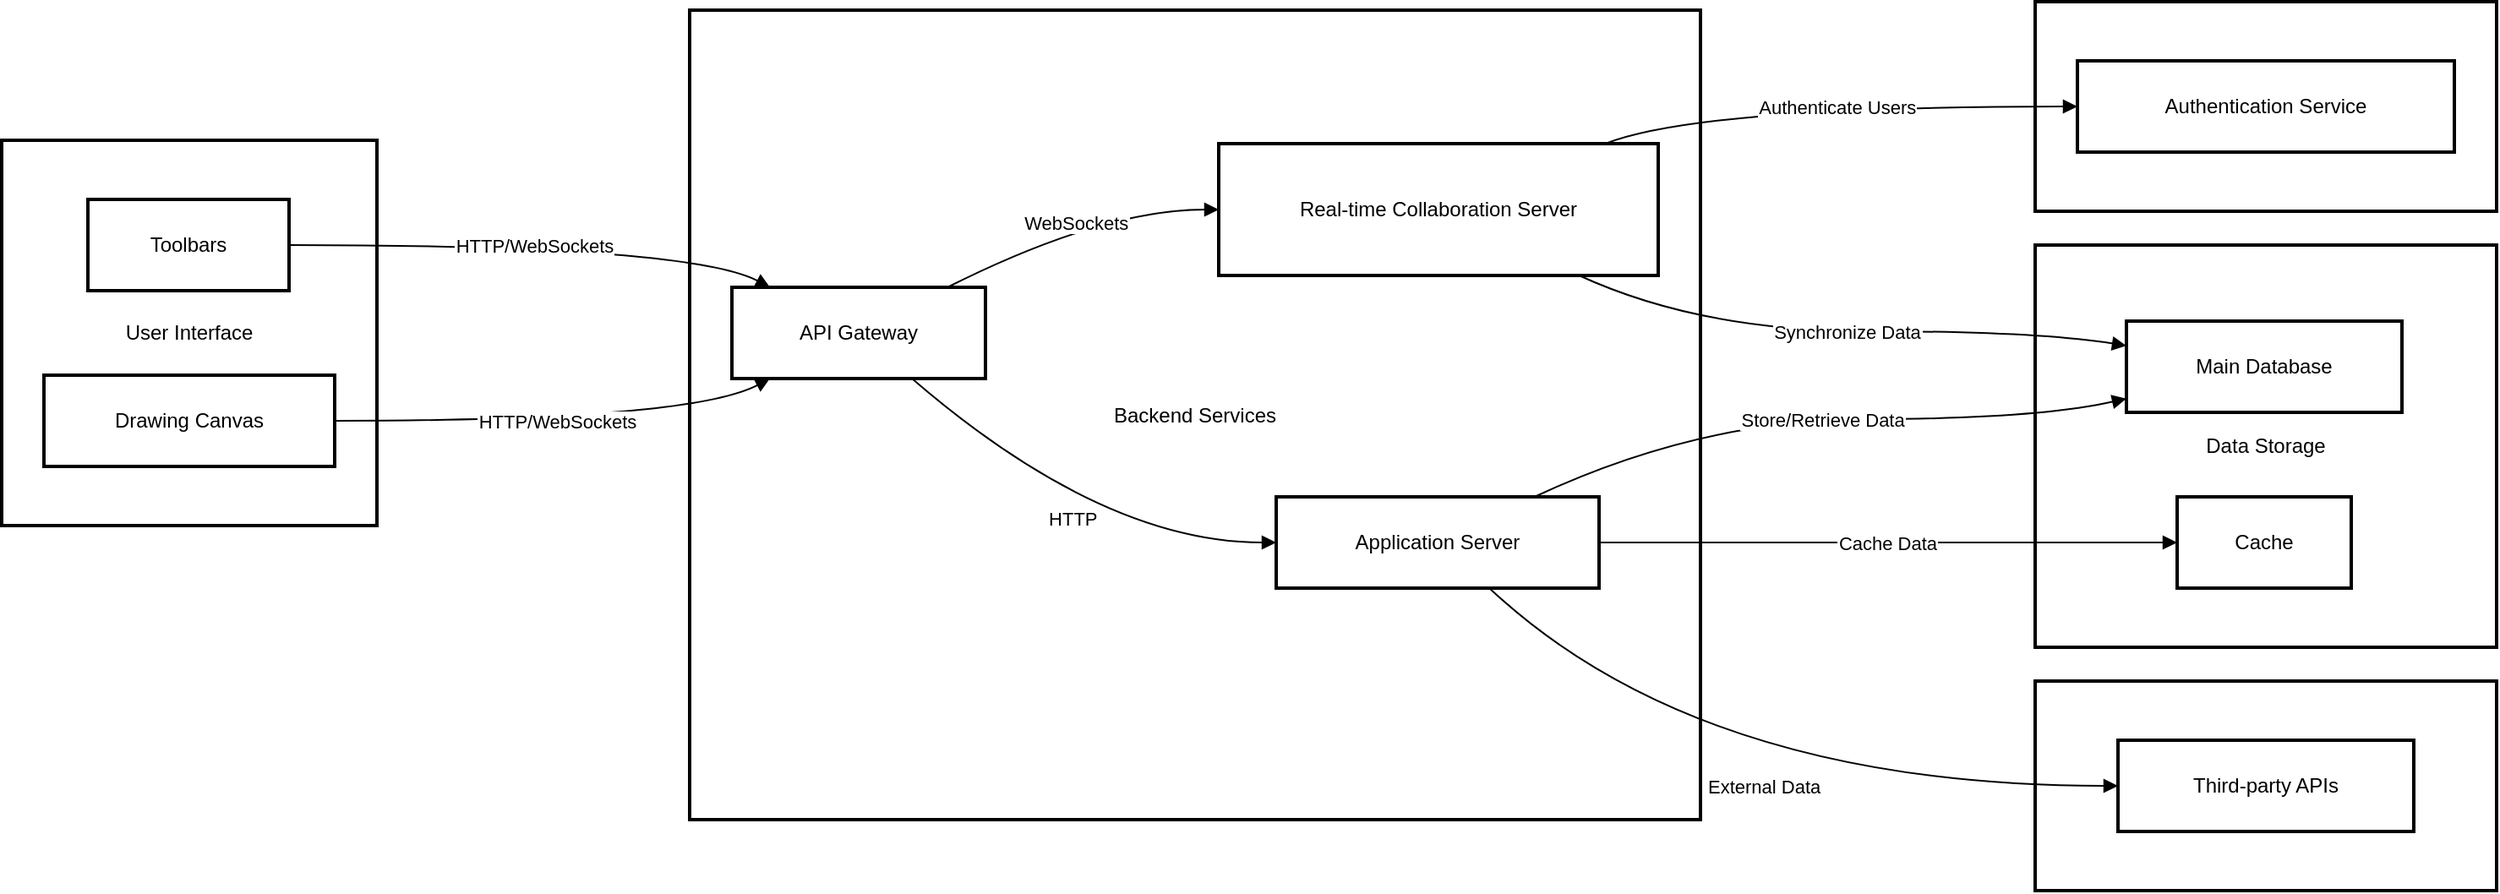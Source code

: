 <mxfile version="26.0.6">
  <diagram name="Page-1" id="VVcZoympUiWmIFmxc-V6">
    <mxGraphModel dx="1968" dy="1250" grid="1" gridSize="10" guides="1" tooltips="1" connect="1" arrows="1" fold="1" page="1" pageScale="1" pageWidth="850" pageHeight="1100" math="0" shadow="0">
      <root>
        <mxCell id="0" />
        <mxCell id="1" parent="0" />
        <mxCell id="9ULX9tjbyQxFi72w18bL-1" value="External Integrations" style="whiteSpace=wrap;strokeWidth=2;" vertex="1" parent="1">
          <mxGeometry x="1273" y="592" width="273" height="124" as="geometry" />
        </mxCell>
        <mxCell id="9ULX9tjbyQxFi72w18bL-2" value="Data Storage" style="whiteSpace=wrap;strokeWidth=2;" vertex="1" parent="1">
          <mxGeometry x="1273" y="334" width="273" height="238" as="geometry" />
        </mxCell>
        <mxCell id="9ULX9tjbyQxFi72w18bL-3" value="Security" style="whiteSpace=wrap;strokeWidth=2;" vertex="1" parent="1">
          <mxGeometry x="1273" y="190" width="273" height="124" as="geometry" />
        </mxCell>
        <mxCell id="9ULX9tjbyQxFi72w18bL-4" value="Backend Services" style="whiteSpace=wrap;strokeWidth=2;" vertex="1" parent="1">
          <mxGeometry x="477" y="195" width="598" height="479" as="geometry" />
        </mxCell>
        <mxCell id="9ULX9tjbyQxFi72w18bL-5" value="User Interface" style="whiteSpace=wrap;strokeWidth=2;" vertex="1" parent="1">
          <mxGeometry x="70" y="272" width="222" height="228" as="geometry" />
        </mxCell>
        <mxCell id="9ULX9tjbyQxFi72w18bL-6" value="Toolbars" style="whiteSpace=wrap;strokeWidth=2;" vertex="1" parent="1">
          <mxGeometry x="121" y="307" width="119" height="54" as="geometry" />
        </mxCell>
        <mxCell id="9ULX9tjbyQxFi72w18bL-7" value="Drawing Canvas" style="whiteSpace=wrap;strokeWidth=2;" vertex="1" parent="1">
          <mxGeometry x="95" y="411" width="172" height="54" as="geometry" />
        </mxCell>
        <mxCell id="9ULX9tjbyQxFi72w18bL-8" value="API Gateway" style="whiteSpace=wrap;strokeWidth=2;" vertex="1" parent="1">
          <mxGeometry x="502" y="359" width="150" height="54" as="geometry" />
        </mxCell>
        <mxCell id="9ULX9tjbyQxFi72w18bL-9" value="Real-time Collaboration Server" style="whiteSpace=wrap;strokeWidth=2;" vertex="1" parent="1">
          <mxGeometry x="790" y="274" width="260" height="78" as="geometry" />
        </mxCell>
        <mxCell id="9ULX9tjbyQxFi72w18bL-10" value="Application Server" style="whiteSpace=wrap;strokeWidth=2;" vertex="1" parent="1">
          <mxGeometry x="824" y="483" width="191" height="54" as="geometry" />
        </mxCell>
        <mxCell id="9ULX9tjbyQxFi72w18bL-11" value="Authentication Service" style="whiteSpace=wrap;strokeWidth=2;" vertex="1" parent="1">
          <mxGeometry x="1298" y="225" width="223" height="54" as="geometry" />
        </mxCell>
        <mxCell id="9ULX9tjbyQxFi72w18bL-12" value="Main Database" style="whiteSpace=wrap;strokeWidth=2;" vertex="1" parent="1">
          <mxGeometry x="1327" y="379" width="163" height="54" as="geometry" />
        </mxCell>
        <mxCell id="9ULX9tjbyQxFi72w18bL-13" value="Cache" style="whiteSpace=wrap;strokeWidth=2;" vertex="1" parent="1">
          <mxGeometry x="1357" y="483" width="103" height="54" as="geometry" />
        </mxCell>
        <mxCell id="9ULX9tjbyQxFi72w18bL-14" value="Third-party APIs" style="whiteSpace=wrap;strokeWidth=2;" vertex="1" parent="1">
          <mxGeometry x="1322" y="627" width="175" height="54" as="geometry" />
        </mxCell>
        <mxCell id="9ULX9tjbyQxFi72w18bL-15" value="HTTP/WebSockets" style="curved=1;startArrow=none;endArrow=block;exitX=1;exitY=0.5;entryX=0.15;entryY=0;rounded=0;" edge="1" parent="1" source="9ULX9tjbyQxFi72w18bL-6" target="9ULX9tjbyQxFi72w18bL-8">
          <mxGeometry relative="1" as="geometry">
            <Array as="points">
              <mxPoint x="477" y="334" />
            </Array>
          </mxGeometry>
        </mxCell>
        <mxCell id="9ULX9tjbyQxFi72w18bL-16" value="HTTP/WebSockets" style="curved=1;startArrow=none;endArrow=block;exitX=1;exitY=0.5;entryX=0.15;entryY=1;rounded=0;" edge="1" parent="1" source="9ULX9tjbyQxFi72w18bL-7" target="9ULX9tjbyQxFi72w18bL-8">
          <mxGeometry relative="1" as="geometry">
            <Array as="points">
              <mxPoint x="477" y="438" />
            </Array>
          </mxGeometry>
        </mxCell>
        <mxCell id="9ULX9tjbyQxFi72w18bL-17" value="WebSockets" style="curved=1;startArrow=none;endArrow=block;exitX=0.85;exitY=0;entryX=0;entryY=0.5;rounded=0;" edge="1" parent="1" source="9ULX9tjbyQxFi72w18bL-8" target="9ULX9tjbyQxFi72w18bL-9">
          <mxGeometry relative="1" as="geometry">
            <Array as="points">
              <mxPoint x="721" y="313" />
            </Array>
          </mxGeometry>
        </mxCell>
        <mxCell id="9ULX9tjbyQxFi72w18bL-18" value="HTTP" style="curved=1;startArrow=none;endArrow=block;exitX=0.71;exitY=1;entryX=0;entryY=0.5;rounded=0;" edge="1" parent="1" source="9ULX9tjbyQxFi72w18bL-8" target="9ULX9tjbyQxFi72w18bL-10">
          <mxGeometry relative="1" as="geometry">
            <Array as="points">
              <mxPoint x="721" y="510" />
            </Array>
          </mxGeometry>
        </mxCell>
        <mxCell id="9ULX9tjbyQxFi72w18bL-19" value="Authenticate Users" style="curved=1;startArrow=none;endArrow=block;exitX=0.88;exitY=0;entryX=0;entryY=0.5;rounded=0;" edge="1" parent="1" source="9ULX9tjbyQxFi72w18bL-9" target="9ULX9tjbyQxFi72w18bL-11">
          <mxGeometry relative="1" as="geometry">
            <Array as="points">
              <mxPoint x="1075" y="252" />
            </Array>
          </mxGeometry>
        </mxCell>
        <mxCell id="9ULX9tjbyQxFi72w18bL-20" value="Synchronize Data" style="curved=1;startArrow=none;endArrow=block;exitX=0.82;exitY=1;entryX=0;entryY=0.27;rounded=0;" edge="1" parent="1" source="9ULX9tjbyQxFi72w18bL-9" target="9ULX9tjbyQxFi72w18bL-12">
          <mxGeometry relative="1" as="geometry">
            <Array as="points">
              <mxPoint x="1075" y="385" />
              <mxPoint x="1273" y="385" />
            </Array>
          </mxGeometry>
        </mxCell>
        <mxCell id="9ULX9tjbyQxFi72w18bL-21" value="Store/Retrieve Data" style="curved=1;startArrow=none;endArrow=block;exitX=0.8;exitY=0;entryX=0;entryY=0.85;rounded=0;" edge="1" parent="1" source="9ULX9tjbyQxFi72w18bL-10" target="9ULX9tjbyQxFi72w18bL-12">
          <mxGeometry relative="1" as="geometry">
            <Array as="points">
              <mxPoint x="1075" y="437" />
              <mxPoint x="1273" y="437" />
            </Array>
          </mxGeometry>
        </mxCell>
        <mxCell id="9ULX9tjbyQxFi72w18bL-22" value="Cache Data" style="curved=1;startArrow=none;endArrow=block;exitX=1;exitY=0.5;entryX=0;entryY=0.5;rounded=0;" edge="1" parent="1" source="9ULX9tjbyQxFi72w18bL-10" target="9ULX9tjbyQxFi72w18bL-13">
          <mxGeometry relative="1" as="geometry">
            <Array as="points" />
          </mxGeometry>
        </mxCell>
        <mxCell id="9ULX9tjbyQxFi72w18bL-23" value="External Data" style="curved=1;startArrow=none;endArrow=block;exitX=0.66;exitY=1;entryX=0;entryY=0.5;rounded=0;" edge="1" parent="1" source="9ULX9tjbyQxFi72w18bL-10" target="9ULX9tjbyQxFi72w18bL-14">
          <mxGeometry relative="1" as="geometry">
            <Array as="points">
              <mxPoint x="1075" y="654" />
            </Array>
          </mxGeometry>
        </mxCell>
      </root>
    </mxGraphModel>
  </diagram>
</mxfile>
